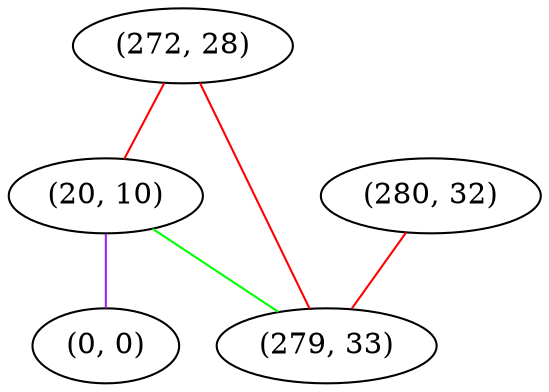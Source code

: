 graph "" {
"(272, 28)";
"(20, 10)";
"(280, 32)";
"(0, 0)";
"(279, 33)";
"(272, 28)" -- "(20, 10)"  [color=red, key=0, weight=1];
"(272, 28)" -- "(279, 33)"  [color=red, key=0, weight=1];
"(20, 10)" -- "(0, 0)"  [color=purple, key=0, weight=4];
"(20, 10)" -- "(279, 33)"  [color=green, key=0, weight=2];
"(280, 32)" -- "(279, 33)"  [color=red, key=0, weight=1];
}
